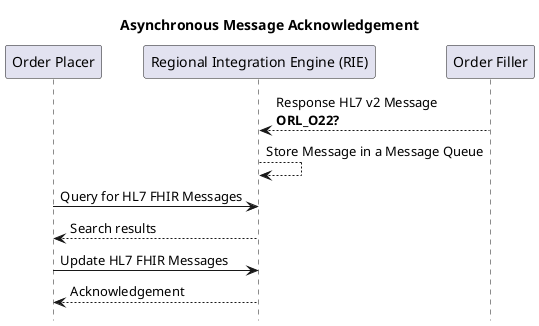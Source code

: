 @startuml

title "Asynchronous Message Acknowledgement"

hide footbox

participant "Order Placer" as EPR
participant "Regional Integration Engine (RIE)" as TIE
participant "Order Filler" as LIMS

LIMS --> TIE: Response HL7 v2 Message\n**ORL_O22?**
TIE --> TIE: Store Message in a Message Queue
EPR -> TIE: Query for HL7 FHIR Messages
TIE --> EPR: Search results
EPR -> TIE: Update HL7 FHIR Messages
TIE --> EPR: Acknowledgement

@enduml
